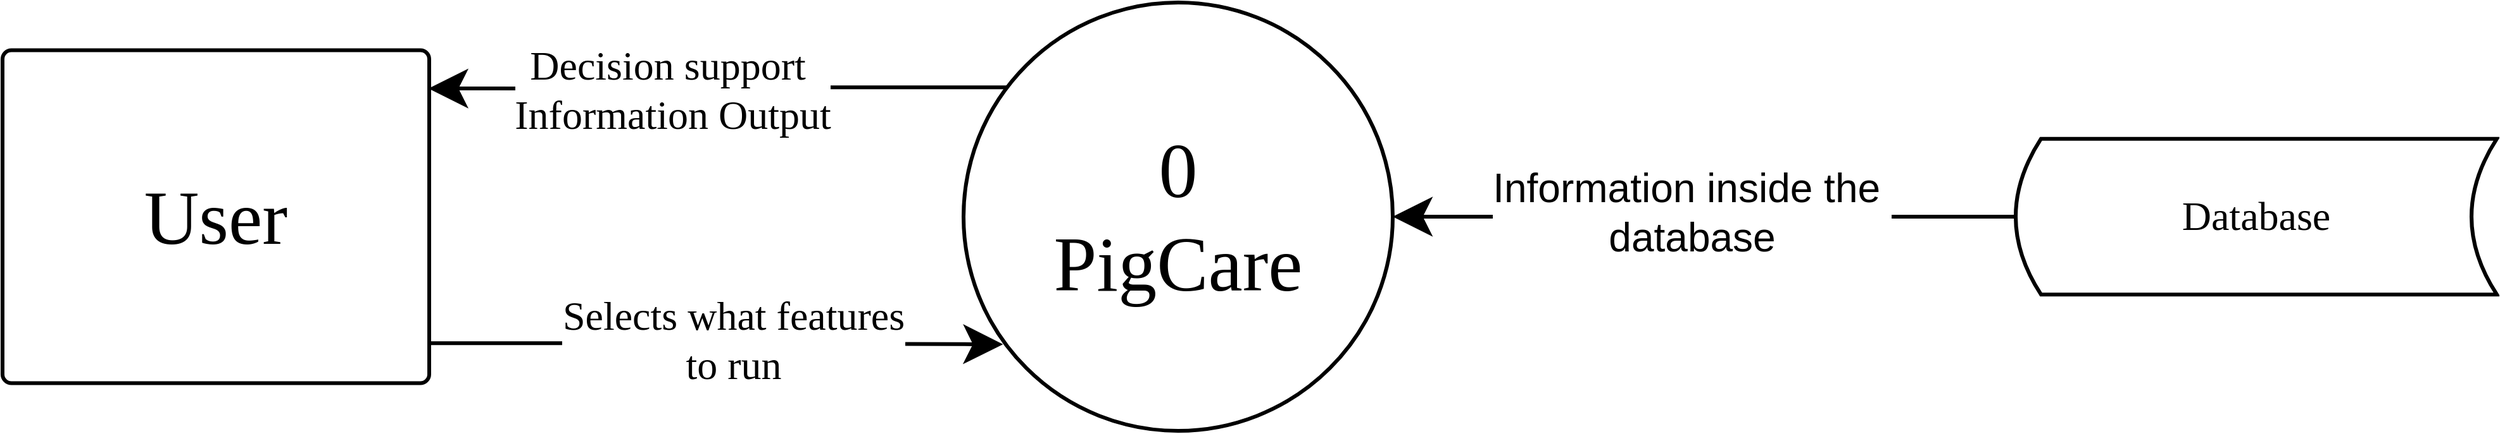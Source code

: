 <mxfile version="21.7.2" type="device">
  <diagram name="Page-1" id="ksYWo3bjM4lc7T1wttuu">
    <mxGraphModel dx="3328" dy="1892" grid="1" gridSize="10" guides="1" tooltips="1" connect="1" arrows="1" fold="1" page="1" pageScale="1" pageWidth="850" pageHeight="1100" math="0" shadow="0">
      <root>
        <mxCell id="0" />
        <mxCell id="1" parent="0" />
        <mxCell id="ur5Ze4bCJLSnZOu3iCQt-3" style="edgeStyle=orthogonalEdgeStyle;rounded=0;orthogonalLoop=1;jettySize=auto;html=1;exitX=0.997;exitY=0.88;exitDx=0;exitDy=0;endSize=22;strokeWidth=3;startSize=22;exitPerimeter=0;entryX=0.092;entryY=0.798;entryDx=0;entryDy=0;entryPerimeter=0;" edge="1" parent="1" source="ur5Ze4bCJLSnZOu3iCQt-1" target="ur5Ze4bCJLSnZOu3iCQt-2">
          <mxGeometry relative="1" as="geometry">
            <mxPoint x="1225" y="648.75" as="targetPoint" />
          </mxGeometry>
        </mxCell>
        <mxCell id="ur5Ze4bCJLSnZOu3iCQt-5" value="&lt;font style=&quot;font-size: 32px;&quot; face=&quot;Times New Roman&quot;&gt;Selects what features&lt;br&gt;to run&lt;/font&gt;" style="edgeLabel;html=1;align=center;verticalAlign=middle;resizable=0;points=[];" vertex="1" connectable="0" parent="ur5Ze4bCJLSnZOu3iCQt-3">
          <mxGeometry x="-0.177" y="3" relative="1" as="geometry">
            <mxPoint x="53" as="offset" />
          </mxGeometry>
        </mxCell>
        <mxCell id="ur5Ze4bCJLSnZOu3iCQt-1" value="&lt;font face=&quot;Times New Roman&quot; style=&quot;font-size: 60px;&quot;&gt;User&lt;/font&gt;" style="rounded=1;whiteSpace=wrap;html=1;absoluteArcSize=1;arcSize=14;strokeWidth=3;" vertex="1" parent="1">
          <mxGeometry x="425" y="418.75" width="337" height="263.5" as="geometry" />
        </mxCell>
        <mxCell id="ur5Ze4bCJLSnZOu3iCQt-2" value="0&lt;br&gt;PigCare" style="ellipse;whiteSpace=wrap;html=1;aspect=fixed;fontSize=61;fontFamily=Times New Roman;strokeWidth=3;" vertex="1" parent="1">
          <mxGeometry x="1184" y="381" width="339" height="339" as="geometry" />
        </mxCell>
        <mxCell id="ur5Ze4bCJLSnZOu3iCQt-4" style="edgeStyle=orthogonalEdgeStyle;rounded=0;orthogonalLoop=1;jettySize=auto;html=1;exitX=0.103;exitY=0.198;exitDx=0;exitDy=0;endSize=22;strokeWidth=3;startSize=22;exitPerimeter=0;entryX=0.998;entryY=0.115;entryDx=0;entryDy=0;entryPerimeter=0;" edge="1" parent="1" source="ur5Ze4bCJLSnZOu3iCQt-2" target="ur5Ze4bCJLSnZOu3iCQt-1">
          <mxGeometry relative="1" as="geometry">
            <mxPoint x="1215" y="458.75" as="sourcePoint" />
            <mxPoint x="772" y="458.75" as="targetPoint" />
          </mxGeometry>
        </mxCell>
        <mxCell id="ur5Ze4bCJLSnZOu3iCQt-7" value="&lt;font style=&quot;font-size: 32px;&quot; face=&quot;Times New Roman&quot;&gt;Decision support&amp;nbsp;&lt;br&gt;Information Output&lt;/font&gt;" style="edgeLabel;html=1;align=center;verticalAlign=middle;resizable=0;points=[];" vertex="1" connectable="0" parent="ur5Ze4bCJLSnZOu3iCQt-4">
          <mxGeometry x="0.474" y="1" relative="1" as="geometry">
            <mxPoint x="72" as="offset" />
          </mxGeometry>
        </mxCell>
        <mxCell id="ur5Ze4bCJLSnZOu3iCQt-12" style="edgeStyle=orthogonalEdgeStyle;shape=connector;rounded=0;orthogonalLoop=1;jettySize=auto;html=1;exitX=0;exitY=0.5;exitDx=0;exitDy=0;labelBackgroundColor=default;strokeColor=default;strokeWidth=3;fontFamily=Helvetica;fontSize=11;fontColor=default;endArrow=classic;startSize=22;endSize=22;" edge="1" parent="1" source="ur5Ze4bCJLSnZOu3iCQt-10" target="ur5Ze4bCJLSnZOu3iCQt-2">
          <mxGeometry relative="1" as="geometry" />
        </mxCell>
        <mxCell id="ur5Ze4bCJLSnZOu3iCQt-13" value="&lt;font style=&quot;font-size: 32px;&quot;&gt;Information inside the&amp;nbsp;&lt;br&gt;database&lt;/font&gt;" style="edgeLabel;html=1;align=center;verticalAlign=middle;resizable=0;points=[];fontSize=11;fontFamily=Helvetica;fontColor=default;" vertex="1" connectable="0" parent="ur5Ze4bCJLSnZOu3iCQt-12">
          <mxGeometry x="0.043" y="-4" relative="1" as="geometry">
            <mxPoint as="offset" />
          </mxGeometry>
        </mxCell>
        <mxCell id="ur5Ze4bCJLSnZOu3iCQt-10" value="&lt;font style=&quot;font-size: 32px;&quot; face=&quot;Times New Roman&quot;&gt;Database&lt;/font&gt;" style="shape=dataStorage;whiteSpace=wrap;html=1;fixedSize=1;strokeWidth=3;" vertex="1" parent="1">
          <mxGeometry x="2015" y="488.87" width="380" height="123.25" as="geometry" />
        </mxCell>
      </root>
    </mxGraphModel>
  </diagram>
</mxfile>
